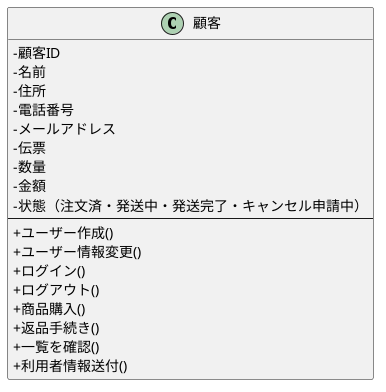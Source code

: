@startuml 顧客
skinparam classAttributeIconSize 0

class 顧客 {
  - 顧客ID
  - 名前
  - 住所
  - 電話番号
  - メールアドレス
  - 伝票
  - 数量
  - 金額
  - 状態（注文済・発送中・発送完了・キャンセル申請中）
  --
  + ユーザー作成()
  + ユーザー情報変更()
  + ログイン()
  + ログアウト()
  + 商品購入()
  + 返品手続き()
  + 一覧を確認()
  + 利用者情報送付()
}

@enduml